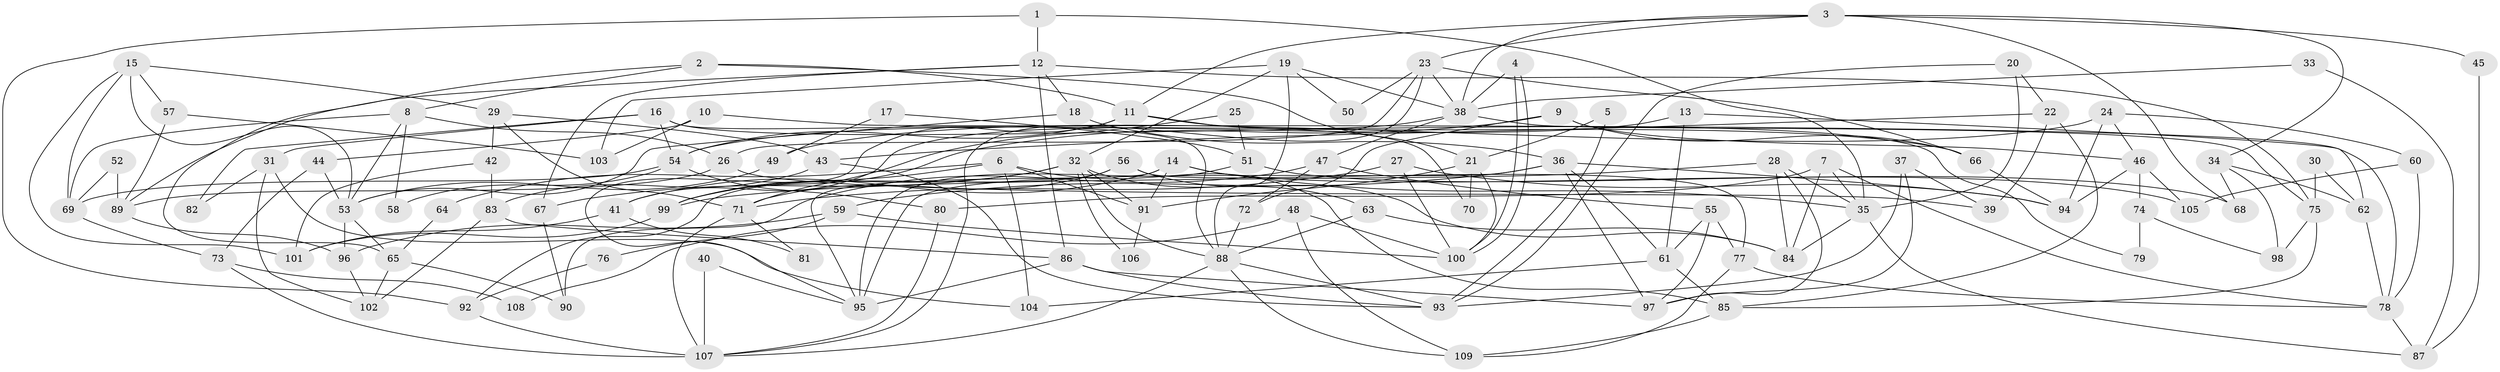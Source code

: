 // Generated by graph-tools (version 1.1) at 2025/50/03/09/25 04:50:54]
// undirected, 109 vertices, 218 edges
graph export_dot {
graph [start="1"]
  node [color=gray90,style=filled];
  1;
  2;
  3;
  4;
  5;
  6;
  7;
  8;
  9;
  10;
  11;
  12;
  13;
  14;
  15;
  16;
  17;
  18;
  19;
  20;
  21;
  22;
  23;
  24;
  25;
  26;
  27;
  28;
  29;
  30;
  31;
  32;
  33;
  34;
  35;
  36;
  37;
  38;
  39;
  40;
  41;
  42;
  43;
  44;
  45;
  46;
  47;
  48;
  49;
  50;
  51;
  52;
  53;
  54;
  55;
  56;
  57;
  58;
  59;
  60;
  61;
  62;
  63;
  64;
  65;
  66;
  67;
  68;
  69;
  70;
  71;
  72;
  73;
  74;
  75;
  76;
  77;
  78;
  79;
  80;
  81;
  82;
  83;
  84;
  85;
  86;
  87;
  88;
  89;
  90;
  91;
  92;
  93;
  94;
  95;
  96;
  97;
  98;
  99;
  100;
  101;
  102;
  103;
  104;
  105;
  106;
  107;
  108;
  109;
  1 -- 12;
  1 -- 35;
  1 -- 92;
  2 -- 21;
  2 -- 8;
  2 -- 11;
  2 -- 65;
  3 -- 23;
  3 -- 38;
  3 -- 11;
  3 -- 34;
  3 -- 45;
  3 -- 68;
  4 -- 100;
  4 -- 100;
  4 -- 38;
  5 -- 93;
  5 -- 21;
  6 -- 85;
  6 -- 99;
  6 -- 64;
  6 -- 91;
  6 -- 104;
  7 -- 84;
  7 -- 35;
  7 -- 78;
  7 -- 80;
  8 -- 53;
  8 -- 26;
  8 -- 58;
  8 -- 69;
  9 -- 66;
  9 -- 46;
  9 -- 72;
  9 -- 99;
  10 -- 78;
  10 -- 103;
  10 -- 44;
  11 -- 54;
  11 -- 66;
  11 -- 70;
  11 -- 95;
  12 -- 75;
  12 -- 86;
  12 -- 18;
  12 -- 67;
  12 -- 89;
  13 -- 54;
  13 -- 61;
  13 -- 62;
  14 -- 91;
  14 -- 95;
  14 -- 35;
  14 -- 41;
  14 -- 105;
  15 -- 69;
  15 -- 101;
  15 -- 29;
  15 -- 53;
  15 -- 57;
  16 -- 88;
  16 -- 54;
  16 -- 31;
  16 -- 79;
  16 -- 82;
  17 -- 51;
  17 -- 49;
  18 -- 36;
  18 -- 53;
  19 -- 32;
  19 -- 88;
  19 -- 38;
  19 -- 50;
  19 -- 103;
  20 -- 35;
  20 -- 22;
  20 -- 93;
  21 -- 91;
  21 -- 100;
  21 -- 70;
  22 -- 39;
  22 -- 43;
  22 -- 85;
  23 -- 38;
  23 -- 66;
  23 -- 26;
  23 -- 50;
  23 -- 107;
  24 -- 60;
  24 -- 94;
  24 -- 46;
  24 -- 49;
  25 -- 51;
  25 -- 71;
  26 -- 89;
  26 -- 39;
  27 -- 100;
  27 -- 71;
  27 -- 94;
  28 -- 35;
  28 -- 99;
  28 -- 84;
  28 -- 97;
  29 -- 71;
  29 -- 42;
  29 -- 43;
  30 -- 75;
  30 -- 62;
  31 -- 104;
  31 -- 82;
  31 -- 102;
  32 -- 67;
  32 -- 88;
  32 -- 63;
  32 -- 91;
  32 -- 99;
  32 -- 106;
  33 -- 87;
  33 -- 38;
  34 -- 62;
  34 -- 68;
  34 -- 98;
  35 -- 84;
  35 -- 87;
  36 -- 95;
  36 -- 97;
  36 -- 59;
  36 -- 61;
  36 -- 94;
  37 -- 93;
  37 -- 97;
  37 -- 39;
  38 -- 41;
  38 -- 47;
  38 -- 75;
  40 -- 95;
  40 -- 107;
  41 -- 101;
  41 -- 81;
  42 -- 83;
  42 -- 101;
  43 -- 93;
  43 -- 83;
  44 -- 53;
  44 -- 73;
  45 -- 87;
  46 -- 94;
  46 -- 74;
  46 -- 105;
  47 -- 55;
  47 -- 72;
  47 -- 90;
  48 -- 100;
  48 -- 109;
  48 -- 108;
  49 -- 53;
  51 -- 95;
  51 -- 68;
  52 -- 89;
  52 -- 69;
  53 -- 65;
  53 -- 96;
  54 -- 69;
  54 -- 58;
  54 -- 80;
  55 -- 97;
  55 -- 77;
  55 -- 61;
  56 -- 84;
  56 -- 92;
  56 -- 71;
  56 -- 77;
  57 -- 89;
  57 -- 103;
  59 -- 96;
  59 -- 76;
  59 -- 100;
  60 -- 78;
  60 -- 105;
  61 -- 85;
  61 -- 104;
  62 -- 78;
  63 -- 88;
  63 -- 84;
  64 -- 65;
  65 -- 90;
  65 -- 102;
  66 -- 94;
  67 -- 90;
  69 -- 73;
  71 -- 107;
  71 -- 81;
  72 -- 88;
  73 -- 107;
  73 -- 108;
  74 -- 98;
  74 -- 79;
  75 -- 85;
  75 -- 98;
  76 -- 92;
  77 -- 109;
  77 -- 78;
  78 -- 87;
  80 -- 107;
  83 -- 102;
  83 -- 86;
  85 -- 109;
  86 -- 93;
  86 -- 95;
  86 -- 97;
  88 -- 107;
  88 -- 93;
  88 -- 109;
  89 -- 96;
  91 -- 106;
  92 -- 107;
  96 -- 102;
  99 -- 101;
}
